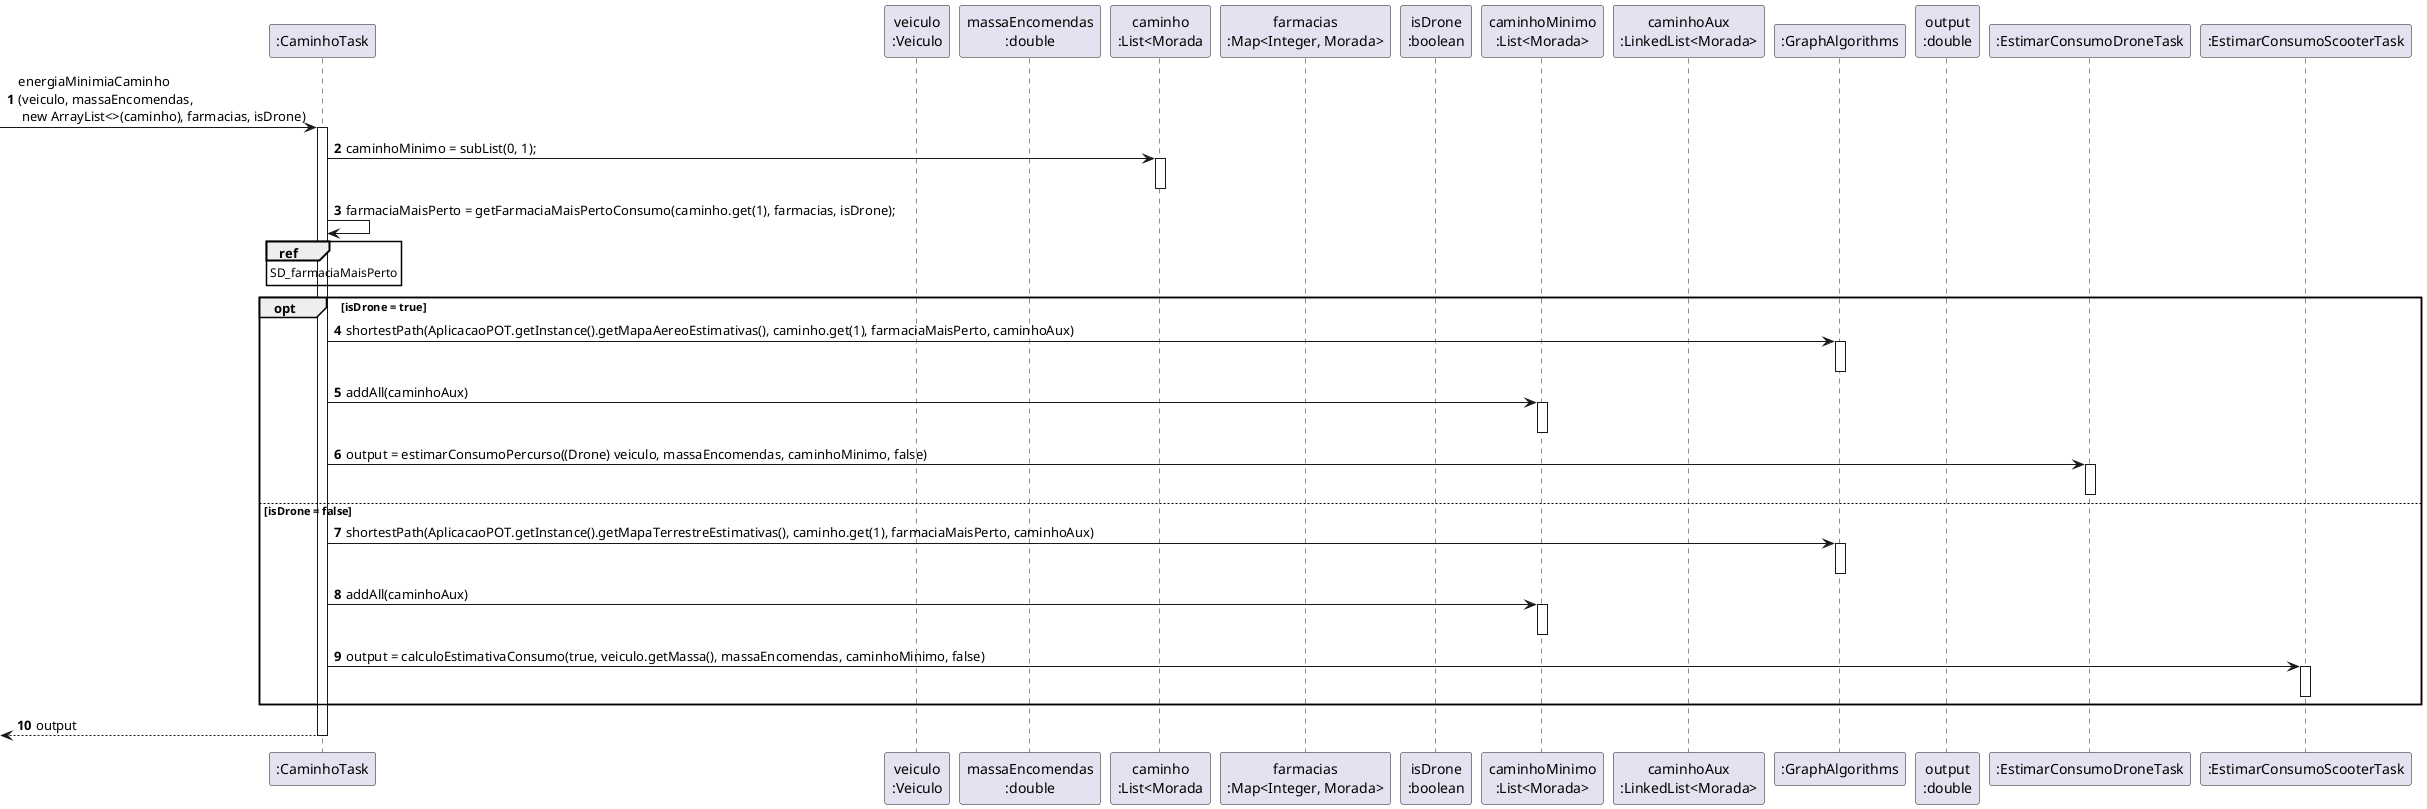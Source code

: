 @startuml
autonumber

participant ":CaminhoTask" as CAMINHOTASK

participant "veiculo\n:Veiculo" as VEICULO
participant "massaEncomendas\n:double" as MASSA
participant "caminho\n:List<Morada" as CAMINHO
participant "farmacias\n:Map<Integer, Morada>" as FARMACIAS
participant "isDrone\n:boolean" as ISDRONE

participant "caminhoMinimo\n:List<Morada>" as CAMINHOMINIMO
participant "caminhoAux\n:LinkedList<Morada>" as CAMINHOAUX
participant ":GraphAlgorithms" as ALG

participant "output\n:double" as OUTPUT
participant ":EstimarConsumoDroneTask" as ECD
participant ":EstimarConsumoScooterTask" as ECS

-> CAMINHOTASK : energiaMinimiaCaminho\n(veiculo, massaEncomendas,\n new ArrayList<>(caminho), farmacias, isDrone)
activate CAMINHOTASK

CAMINHOTASK -> CAMINHO : caminhoMinimo = subList(0, 1);
activate CAMINHO
deactivate CAMINHO

CAMINHOTASK -> CAMINHOTASK : farmaciaMaisPerto = getFarmaciaMaisPertoConsumo(caminho.get(1), farmacias, isDrone);
ref over CAMINHOTASK
    SD_farmaciaMaisPerto
end ref

opt isDrone = true
    CAMINHOTASK -> ALG : shortestPath(AplicacaoPOT.getInstance().getMapaAereoEstimativas(), caminho.get(1), farmaciaMaisPerto, caminhoAux)
    activate ALG
    deactivate ALG

    CAMINHOTASK -> CAMINHOMINIMO : addAll(caminhoAux)
    activate CAMINHOMINIMO
    deactivate CAMINHOMINIMO

    CAMINHOTASK -> ECD : output = estimarConsumoPercurso((Drone) veiculo, massaEncomendas, caminhoMinimo, false)
    activate ECD
    deactivate ECD
else isDrone = false
    CAMINHOTASK -> ALG : shortestPath(AplicacaoPOT.getInstance().getMapaTerrestreEstimativas(), caminho.get(1), farmaciaMaisPerto, caminhoAux)
    activate ALG
    deactivate ALG

    CAMINHOTASK -> CAMINHOMINIMO : addAll(caminhoAux)
    activate CAMINHOMINIMO
    deactivate CAMINHOMINIMO

    CAMINHOTASK -> ECS : output = calculoEstimativaConsumo(true, veiculo.getMassa(), massaEncomendas, caminhoMinimo, false)
    activate ECS
    deactivate ECS
end opt

<-- CAMINHOTASK : output

deactivate CAMINHOTASK

@enduml